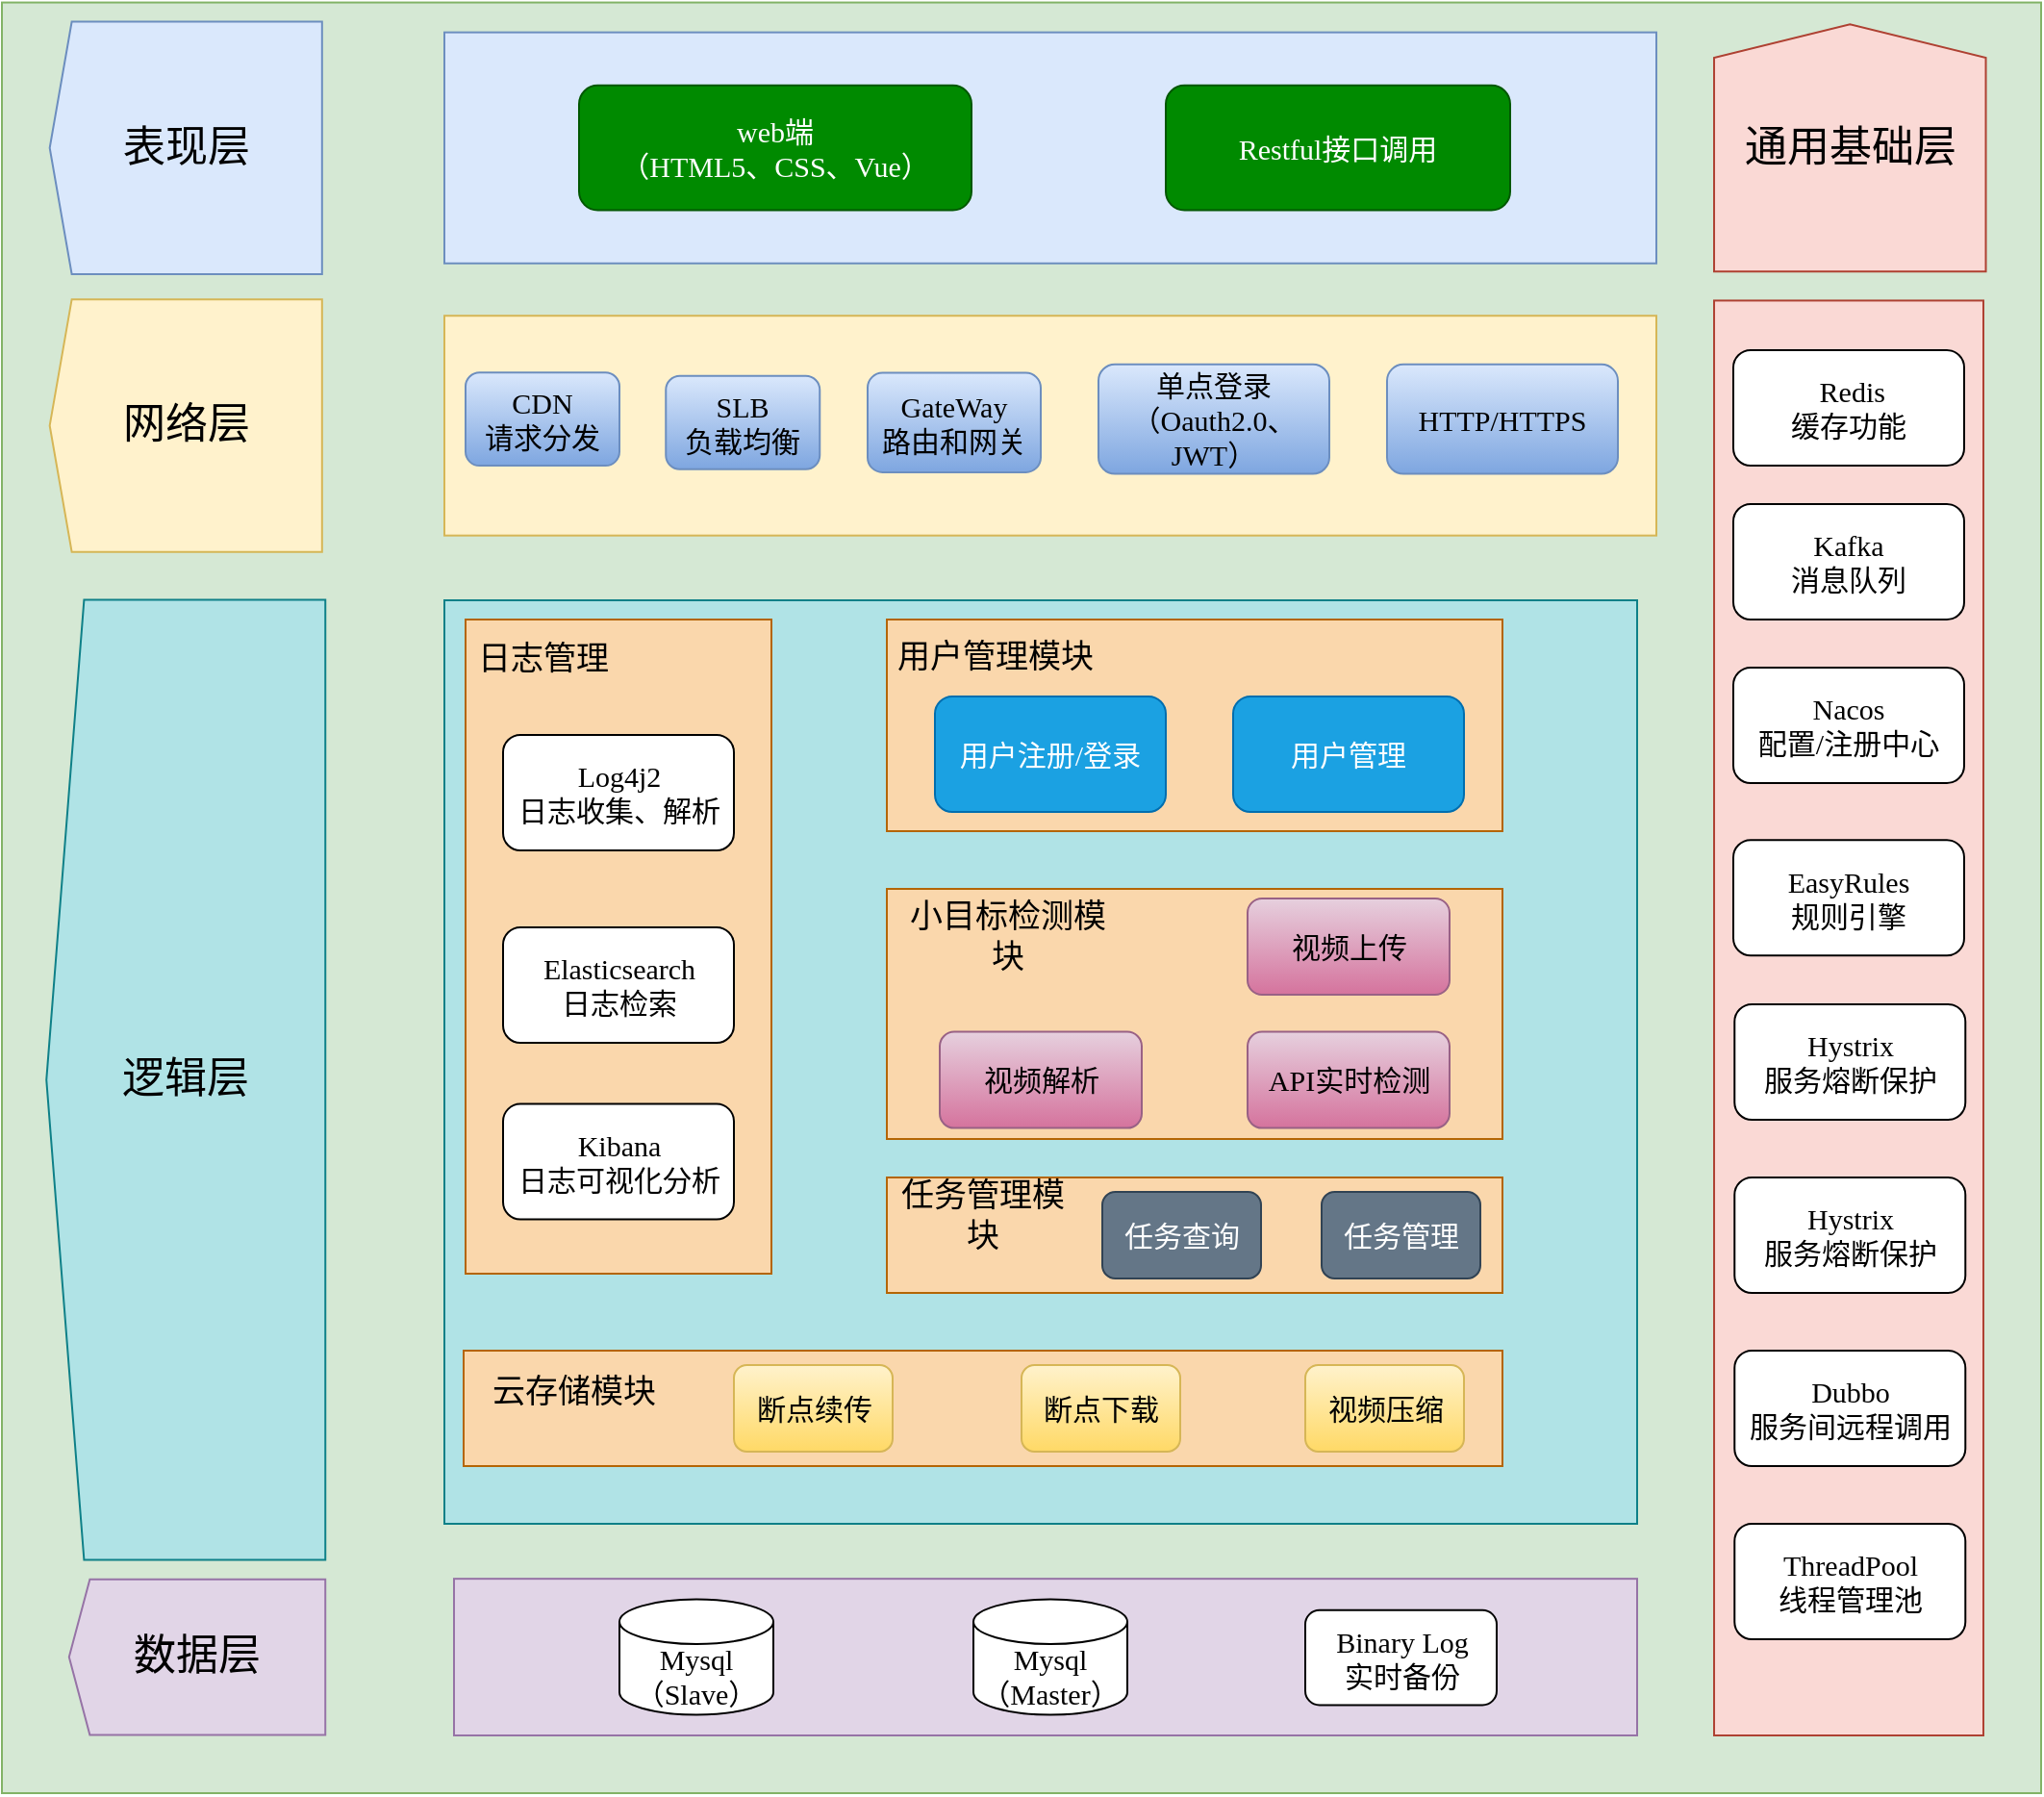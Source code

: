 <mxfile version="26.0.11">
  <diagram name="第 1 页" id="QETsFkyrZzGUOWjR-pDB">
    <mxGraphModel dx="233" dy="700" grid="1" gridSize="10" guides="1" tooltips="1" connect="1" arrows="1" fold="1" page="1" pageScale="1" pageWidth="827" pageHeight="1169" math="0" shadow="0">
      <root>
        <mxCell id="0" />
        <mxCell id="1" parent="0" />
        <mxCell id="vgMis07-Jaw84nBqVfK9-26" value="" style="rounded=0;whiteSpace=wrap;html=1;fillColor=#d5e8d4;strokeColor=#82b366;fontFamily=Times New Roman;fontSize=14;" vertex="1" parent="1">
          <mxGeometry x="1000" y="189.29" width="1060" height="930.71" as="geometry" />
        </mxCell>
        <mxCell id="vgMis07-Jaw84nBqVfK9-27" value="" style="rounded=0;whiteSpace=wrap;html=1;fontFamily=Times New Roman;fontSize=14;fillColor=#dae8fc;strokeColor=#6c8ebf;" vertex="1" parent="1">
          <mxGeometry x="1230" y="204.82" width="630" height="120.07" as="geometry" />
        </mxCell>
        <mxCell id="vgMis07-Jaw84nBqVfK9-28" value="" style="rounded=0;whiteSpace=wrap;html=1;fontFamily=Times New Roman;fontSize=15;fillColor=#fff2cc;strokeColor=#d6b656;" vertex="1" parent="1">
          <mxGeometry x="1230" y="352.12" width="630" height="114.22" as="geometry" />
        </mxCell>
        <mxCell id="vgMis07-Jaw84nBqVfK9-29" value="" style="rounded=0;whiteSpace=wrap;html=1;fontFamily=Times New Roman;fontSize=15;fillColor=#b0e3e6;strokeColor=#0e8088;" vertex="1" parent="1">
          <mxGeometry x="1230" y="500" width="620" height="480" as="geometry" />
        </mxCell>
        <mxCell id="vgMis07-Jaw84nBqVfK9-31" value="&lt;font&gt;&lt;span&gt;表现层&lt;/span&gt;&lt;/font&gt;" style="shape=offPageConnector;whiteSpace=wrap;html=1;rotation=90;size=0.081;horizontal=0;fontFamily=Times New Roman;fontSize=22;fontStyle=0;fillColor=#dae8fc;strokeColor=#6c8ebf;" vertex="1" parent="1">
          <mxGeometry x="1030" y="194.07" width="131.25" height="141.57" as="geometry" />
        </mxCell>
        <mxCell id="vgMis07-Jaw84nBqVfK9-32" value="&lt;span&gt;网络层&lt;/span&gt;" style="shape=offPageConnector;whiteSpace=wrap;html=1;rotation=90;size=0.081;horizontal=0;fontFamily=Times New Roman;fontSize=22;fontStyle=0;fillColor=#fff2cc;strokeColor=#d6b656;" vertex="1" parent="1">
          <mxGeometry x="1030" y="338.44" width="131.25" height="141.57" as="geometry" />
        </mxCell>
        <mxCell id="vgMis07-Jaw84nBqVfK9-33" value="&lt;span&gt;数据层&lt;/span&gt;" style="shape=offPageConnector;whiteSpace=wrap;html=1;rotation=90;size=0.081;horizontal=0;fontFamily=Times New Roman;fontSize=22;fontStyle=0;fillColor=#e1d5e7;strokeColor=#9673a6;" vertex="1" parent="1">
          <mxGeometry x="1061.07" y="982.68" width="80.88" height="133.21" as="geometry" />
        </mxCell>
        <mxCell id="vgMis07-Jaw84nBqVfK9-34" value="" style="rounded=0;whiteSpace=wrap;html=1;fontFamily=Times New Roman;fontSize=15;fillColor=#e1d5e7;strokeColor=#9673a6;" vertex="1" parent="1">
          <mxGeometry x="1235" y="1008.58" width="615" height="81.42" as="geometry" />
        </mxCell>
        <mxCell id="vgMis07-Jaw84nBqVfK9-36" value="&lt;span&gt;逻辑层&lt;/span&gt;" style="shape=offPageConnector;whiteSpace=wrap;html=1;rotation=90;size=0.135;horizontal=0;fontFamily=Times New Roman;fontSize=22;fontStyle=0;fillColor=#b0e3e6;strokeColor=#0e8088;" vertex="1" parent="1">
          <mxGeometry x="846.12" y="676.79" width="499.01" height="145" as="geometry" />
        </mxCell>
        <mxCell id="vgMis07-Jaw84nBqVfK9-37" value="" style="rounded=0;whiteSpace=wrap;html=1;fontFamily=Times New Roman;fontSize=15;fillColor=#fad7ac;strokeColor=#b46504;" vertex="1" parent="1">
          <mxGeometry x="1460" y="510" width="320" height="110" as="geometry" />
        </mxCell>
        <mxCell id="vgMis07-Jaw84nBqVfK9-38" value="" style="rounded=0;whiteSpace=wrap;html=1;fontFamily=Times New Roman;fontSize=15;fillColor=#fad7ac;strokeColor=#b46504;" vertex="1" parent="1">
          <mxGeometry x="1460" y="650" width="320" height="130" as="geometry" />
        </mxCell>
        <mxCell id="vgMis07-Jaw84nBqVfK9-39" value="" style="rounded=0;whiteSpace=wrap;html=1;fontFamily=Times New Roman;fontSize=15;fillColor=#fad7ac;strokeColor=#b46504;" vertex="1" parent="1">
          <mxGeometry x="1241" y="510" width="159" height="340" as="geometry" />
        </mxCell>
        <mxCell id="vgMis07-Jaw84nBqVfK9-40" value="" style="rounded=0;whiteSpace=wrap;html=1;fontFamily=Times New Roman;fontSize=15;fillColor=#fad9d5;strokeColor=#ae4132;" vertex="1" parent="1">
          <mxGeometry x="1890.01" y="344.22" width="139.99" height="745.78" as="geometry" />
        </mxCell>
        <mxCell id="vgMis07-Jaw84nBqVfK9-41" value="" style="rounded=0;whiteSpace=wrap;html=1;fontFamily=Times New Roman;fontSize=15;fillColor=#fad7ac;strokeColor=#b46504;" vertex="1" parent="1">
          <mxGeometry x="1460" y="800" width="320" height="60" as="geometry" />
        </mxCell>
        <mxCell id="vgMis07-Jaw84nBqVfK9-42" value="" style="rounded=0;whiteSpace=wrap;html=1;fontFamily=Times New Roman;fontSize=15;fillColor=#fad7ac;strokeColor=#b46504;" vertex="1" parent="1">
          <mxGeometry x="1240" y="890" width="540" height="60" as="geometry" />
        </mxCell>
        <mxCell id="vgMis07-Jaw84nBqVfK9-43" value="" style="shape=offPageConnector;whiteSpace=wrap;html=1;rotation=-180;size=0.135;horizontal=1;verticalAlign=middle;align=center;fontFamily=Times New Roman;fontSize=22;fillColor=#fad9d5;strokeColor=#ae4132;" vertex="1" parent="1">
          <mxGeometry x="1890.01" y="200.63" width="141.25" height="128.44" as="geometry" />
        </mxCell>
        <mxCell id="vgMis07-Jaw84nBqVfK9-44" value="web端&lt;div&gt;（HTML5、CSS、Vue）&lt;/div&gt;" style="rounded=1;whiteSpace=wrap;html=1;fontFamily=Times New Roman;fontSize=15;fillColor=#008a00;strokeColor=#005700;fontColor=#ffffff;" vertex="1" parent="1">
          <mxGeometry x="1300" y="232.42" width="204" height="64.85" as="geometry" />
        </mxCell>
        <mxCell id="vgMis07-Jaw84nBqVfK9-45" value="Restful接口调用" style="rounded=1;whiteSpace=wrap;html=1;fontFamily=Times New Roman;fontSize=15;fillColor=#008a00;strokeColor=#005700;fontColor=#ffffff;" vertex="1" parent="1">
          <mxGeometry x="1605" y="232.42" width="179" height="64.85" as="geometry" />
        </mxCell>
        <mxCell id="vgMis07-Jaw84nBqVfK9-46" value="CDN&lt;div&gt;请求分发&lt;/div&gt;" style="rounded=1;whiteSpace=wrap;html=1;fontFamily=Times New Roman;fontSize=15;fillColor=#dae8fc;strokeColor=#6c8ebf;gradientColor=#7ea6e0;" vertex="1" parent="1">
          <mxGeometry x="1241" y="381.6" width="80" height="48.45" as="geometry" />
        </mxCell>
        <mxCell id="vgMis07-Jaw84nBqVfK9-47" value="单点登录&lt;div&gt;（Oauth2.0、JWT）&lt;/div&gt;" style="rounded=1;whiteSpace=wrap;html=1;fontFamily=Times New Roman;fontSize=15;fillColor=#dae8fc;gradientColor=#7ea6e0;strokeColor=#6c8ebf;" vertex="1" parent="1">
          <mxGeometry x="1570" y="377.42" width="120" height="56.8" as="geometry" />
        </mxCell>
        <mxCell id="vgMis07-Jaw84nBqVfK9-51" value="SLB&lt;div&gt;负载均衡&lt;/div&gt;" style="rounded=1;whiteSpace=wrap;html=1;fontFamily=Times New Roman;fontSize=15;fillColor=#dae8fc;gradientColor=#7ea6e0;strokeColor=#6c8ebf;" vertex="1" parent="1">
          <mxGeometry x="1345.13" y="383.4" width="80" height="48.45" as="geometry" />
        </mxCell>
        <mxCell id="vgMis07-Jaw84nBqVfK9-52" value="GateWay&lt;div&gt;路由和网关&lt;/div&gt;" style="rounded=1;whiteSpace=wrap;html=1;fontFamily=Times New Roman;fontSize=15;fillColor=#dae8fc;gradientColor=#7ea6e0;strokeColor=#6c8ebf;" vertex="1" parent="1">
          <mxGeometry x="1450" y="381.8" width="90" height="51.65" as="geometry" />
        </mxCell>
        <mxCell id="vgMis07-Jaw84nBqVfK9-53" value="HTTP/HTTPS" style="rounded=1;whiteSpace=wrap;html=1;fontFamily=Times New Roman;fontSize=15;fillColor=#dae8fc;gradientColor=#7ea6e0;strokeColor=#6c8ebf;" vertex="1" parent="1">
          <mxGeometry x="1720" y="377.43" width="120" height="56.8" as="geometry" />
        </mxCell>
        <mxCell id="vgMis07-Jaw84nBqVfK9-54" value="&lt;font style=&quot;font-size: 22px;&quot;&gt;通用基础层&lt;/font&gt;" style="text;html=1;align=center;verticalAlign=middle;whiteSpace=wrap;rounded=0;fontFamily=Times New Roman;fontSize=15;" vertex="1" parent="1">
          <mxGeometry x="1903.62" y="249.95" width="114.04" height="29.78" as="geometry" />
        </mxCell>
        <mxCell id="vgMis07-Jaw84nBqVfK9-55" value="&lt;div&gt;Log4j2&lt;/div&gt;日志收集、解析" style="rounded=1;whiteSpace=wrap;html=1;fontFamily=Times New Roman;fontSize=15;" vertex="1" parent="1">
          <mxGeometry x="1260.5" y="570" width="120" height="60" as="geometry" />
        </mxCell>
        <mxCell id="vgMis07-Jaw84nBqVfK9-56" value="&lt;div&gt;Elasticsearch&lt;/div&gt;日志检索" style="rounded=1;whiteSpace=wrap;html=1;fontFamily=Times New Roman;fontSize=15;" vertex="1" parent="1">
          <mxGeometry x="1260.5" y="670" width="120" height="60" as="geometry" />
        </mxCell>
        <mxCell id="vgMis07-Jaw84nBqVfK9-57" value="&lt;div&gt;Kibana&lt;/div&gt;日志可视化分析" style="rounded=1;whiteSpace=wrap;html=1;fontFamily=Times New Roman;fontSize=15;" vertex="1" parent="1">
          <mxGeometry x="1260.5" y="761.79" width="120" height="60" as="geometry" />
        </mxCell>
        <mxCell id="vgMis07-Jaw84nBqVfK9-59" value="用户管理" style="rounded=1;whiteSpace=wrap;html=1;fontFamily=Times New Roman;fontSize=15;fillColor=#1ba1e2;strokeColor=#006EAF;fontColor=#ffffff;" vertex="1" parent="1">
          <mxGeometry x="1640" y="550" width="120" height="60" as="geometry" />
        </mxCell>
        <mxCell id="vgMis07-Jaw84nBqVfK9-60" value="用户注册/登录" style="rounded=1;whiteSpace=wrap;html=1;fontFamily=Times New Roman;fontSize=15;fillColor=#1ba1e2;strokeColor=#006EAF;fontColor=#ffffff;" vertex="1" parent="1">
          <mxGeometry x="1485" y="550" width="120" height="60" as="geometry" />
        </mxCell>
        <mxCell id="vgMis07-Jaw84nBqVfK9-61" value="视频上传" style="rounded=1;whiteSpace=wrap;html=1;fontFamily=Times New Roman;fontSize=15;fillColor=#e6d0de;gradientColor=#d5739d;strokeColor=#996185;" vertex="1" parent="1">
          <mxGeometry x="1647.5" y="655" width="105" height="50" as="geometry" />
        </mxCell>
        <mxCell id="vgMis07-Jaw84nBqVfK9-62" value="视频解析" style="rounded=1;whiteSpace=wrap;html=1;fontFamily=Times New Roman;fontSize=15;fillColor=#e6d0de;gradientColor=#d5739d;strokeColor=#996185;" vertex="1" parent="1">
          <mxGeometry x="1487.5" y="724.29" width="105" height="50" as="geometry" />
        </mxCell>
        <mxCell id="vgMis07-Jaw84nBqVfK9-63" value="API实时检测" style="rounded=1;whiteSpace=wrap;html=1;fontFamily=Times New Roman;fontSize=15;fillColor=#e6d0de;gradientColor=#d5739d;strokeColor=#996185;" vertex="1" parent="1">
          <mxGeometry x="1647.5" y="724.29" width="105" height="50" as="geometry" />
        </mxCell>
        <mxCell id="vgMis07-Jaw84nBqVfK9-64" value="任务查询" style="rounded=1;whiteSpace=wrap;html=1;fontFamily=Times New Roman;fontSize=15;fillColor=#647687;fontColor=#ffffff;strokeColor=#314354;" vertex="1" parent="1">
          <mxGeometry x="1572" y="807.5" width="82.5" height="45" as="geometry" />
        </mxCell>
        <mxCell id="vgMis07-Jaw84nBqVfK9-65" value="任务管理" style="rounded=1;whiteSpace=wrap;html=1;fontFamily=Times New Roman;fontSize=15;fillColor=#647687;fontColor=#ffffff;strokeColor=#314354;" vertex="1" parent="1">
          <mxGeometry x="1686" y="807.5" width="82.5" height="45" as="geometry" />
        </mxCell>
        <mxCell id="vgMis07-Jaw84nBqVfK9-66" value="断点续传" style="rounded=1;whiteSpace=wrap;html=1;fontFamily=Times New Roman;fontSize=15;fillColor=#fff2cc;strokeColor=#d6b656;gradientColor=#ffd966;" vertex="1" parent="1">
          <mxGeometry x="1380.5" y="897.5" width="82.5" height="45" as="geometry" />
        </mxCell>
        <mxCell id="vgMis07-Jaw84nBqVfK9-67" value="断点下载" style="rounded=1;whiteSpace=wrap;html=1;fontFamily=Times New Roman;fontSize=15;fillColor=#fff2cc;strokeColor=#d6b656;gradientColor=#ffd966;" vertex="1" parent="1">
          <mxGeometry x="1530" y="897.5" width="82.5" height="45" as="geometry" />
        </mxCell>
        <mxCell id="vgMis07-Jaw84nBqVfK9-68" value="视频压缩" style="rounded=1;whiteSpace=wrap;html=1;fontFamily=Times New Roman;fontSize=15;fillColor=#fff2cc;strokeColor=#d6b656;gradientColor=#ffd966;" vertex="1" parent="1">
          <mxGeometry x="1677.5" y="897.5" width="82.5" height="45" as="geometry" />
        </mxCell>
        <mxCell id="vgMis07-Jaw84nBqVfK9-70" value="Mysql（Master）" style="shape=cylinder3;whiteSpace=wrap;html=1;boundedLbl=1;backgroundOutline=1;size=11.619;fontFamily=Times New Roman;fontSize=15;" vertex="1" parent="1">
          <mxGeometry x="1505" y="1019.28" width="80" height="60" as="geometry" />
        </mxCell>
        <mxCell id="vgMis07-Jaw84nBqVfK9-72" value="Binary Log&lt;div&gt;实时备份&lt;/div&gt;" style="rounded=1;whiteSpace=wrap;html=1;fontFamily=Times New Roman;fontSize=15;" vertex="1" parent="1">
          <mxGeometry x="1677.5" y="1024.91" width="99.5" height="49.31" as="geometry" />
        </mxCell>
        <mxCell id="vgMis07-Jaw84nBqVfK9-73" value="&amp;nbsp;&lt;font&gt;Redis&lt;/font&gt;&lt;div&gt;缓存功能&lt;/div&gt;" style="rounded=1;whiteSpace=wrap;html=1;fontFamily=Times New Roman;fontSize=15;" vertex="1" parent="1">
          <mxGeometry x="1900" y="370" width="120" height="60" as="geometry" />
        </mxCell>
        <mxCell id="vgMis07-Jaw84nBqVfK9-74" value="Kafka&lt;div&gt;消息队列&lt;/div&gt;" style="rounded=1;whiteSpace=wrap;html=1;fontFamily=Times New Roman;fontSize=15;" vertex="1" parent="1">
          <mxGeometry x="1900" y="450" width="120" height="60" as="geometry" />
        </mxCell>
        <mxCell id="vgMis07-Jaw84nBqVfK9-75" value="Nacos&lt;div&gt;配置/注册中心&lt;/div&gt;" style="rounded=1;whiteSpace=wrap;html=1;fontFamily=Times New Roman;fontSize=15;" vertex="1" parent="1">
          <mxGeometry x="1900" y="535" width="120" height="60" as="geometry" />
        </mxCell>
        <mxCell id="vgMis07-Jaw84nBqVfK9-76" value="&lt;div&gt;EasyRules&lt;/div&gt;规则引擎" style="rounded=1;whiteSpace=wrap;html=1;fontFamily=Times New Roman;fontSize=15;" vertex="1" parent="1">
          <mxGeometry x="1900" y="624.64" width="120" height="60" as="geometry" />
        </mxCell>
        <mxCell id="vgMis07-Jaw84nBqVfK9-77" value="&lt;div&gt;Hystrix&lt;/div&gt;服务熔断保护" style="rounded=1;whiteSpace=wrap;html=1;fontFamily=Times New Roman;fontSize=15;" vertex="1" parent="1">
          <mxGeometry x="1900.64" y="710" width="120" height="60" as="geometry" />
        </mxCell>
        <mxCell id="vgMis07-Jaw84nBqVfK9-78" value="&lt;div&gt;Hystrix&lt;/div&gt;服务熔断保护" style="rounded=1;whiteSpace=wrap;html=1;fontFamily=Times New Roman;fontSize=15;" vertex="1" parent="1">
          <mxGeometry x="1900.64" y="800" width="120" height="60" as="geometry" />
        </mxCell>
        <mxCell id="vgMis07-Jaw84nBqVfK9-79" value="&lt;div&gt;Dubbo&lt;/div&gt;&lt;div&gt;服务间远程调用&lt;/div&gt;" style="rounded=1;whiteSpace=wrap;html=1;fontFamily=Times New Roman;fontSize=15;" vertex="1" parent="1">
          <mxGeometry x="1900.64" y="890" width="120" height="60" as="geometry" />
        </mxCell>
        <mxCell id="vgMis07-Jaw84nBqVfK9-80" value="&lt;div&gt;ThreadPool&lt;/div&gt;&lt;div&gt;线程管理池&lt;/div&gt;" style="rounded=1;whiteSpace=wrap;html=1;fontFamily=Times New Roman;fontSize=15;" vertex="1" parent="1">
          <mxGeometry x="1900.64" y="980" width="120" height="60" as="geometry" />
        </mxCell>
        <mxCell id="vgMis07-Jaw84nBqVfK9-82" value="日志管理" style="text;html=1;align=center;verticalAlign=middle;whiteSpace=wrap;rounded=0;fontFamily=Times New Roman;fontSize=17;" vertex="1" parent="1">
          <mxGeometry x="1242" y="511" width="79" height="39" as="geometry" />
        </mxCell>
        <mxCell id="vgMis07-Jaw84nBqVfK9-83" value="用户管理模块" style="text;html=1;align=center;verticalAlign=middle;whiteSpace=wrap;rounded=0;fontFamily=Times New Roman;fontSize=17;" vertex="1" parent="1">
          <mxGeometry x="1463" y="510" width="107" height="39" as="geometry" />
        </mxCell>
        <mxCell id="vgMis07-Jaw84nBqVfK9-84" value="小目标检测模块" style="text;html=1;align=center;verticalAlign=middle;whiteSpace=wrap;rounded=0;fontFamily=Times New Roman;fontSize=17;" vertex="1" parent="1">
          <mxGeometry x="1463" y="645" width="120" height="60" as="geometry" />
        </mxCell>
        <mxCell id="vgMis07-Jaw84nBqVfK9-85" value="云存储模块" style="text;html=1;align=center;verticalAlign=middle;whiteSpace=wrap;rounded=0;fontFamily=Times New Roman;fontSize=17;" vertex="1" parent="1">
          <mxGeometry x="1240" y="890" width="114.5" height="44.5" as="geometry" />
        </mxCell>
        <mxCell id="vgMis07-Jaw84nBqVfK9-87" value="Mysql（Slave）" style="shape=cylinder3;whiteSpace=wrap;html=1;boundedLbl=1;backgroundOutline=1;size=11.619;fontFamily=Times New Roman;fontSize=15;" vertex="1" parent="1">
          <mxGeometry x="1321" y="1019.28" width="80" height="60" as="geometry" />
        </mxCell>
        <mxCell id="vgMis07-Jaw84nBqVfK9-88" value="任务管理模块" style="text;html=1;align=center;verticalAlign=middle;whiteSpace=wrap;rounded=0;fontFamily=Times New Roman;fontSize=17;" vertex="1" parent="1">
          <mxGeometry x="1460" y="800" width="100" height="39" as="geometry" />
        </mxCell>
      </root>
    </mxGraphModel>
  </diagram>
</mxfile>
